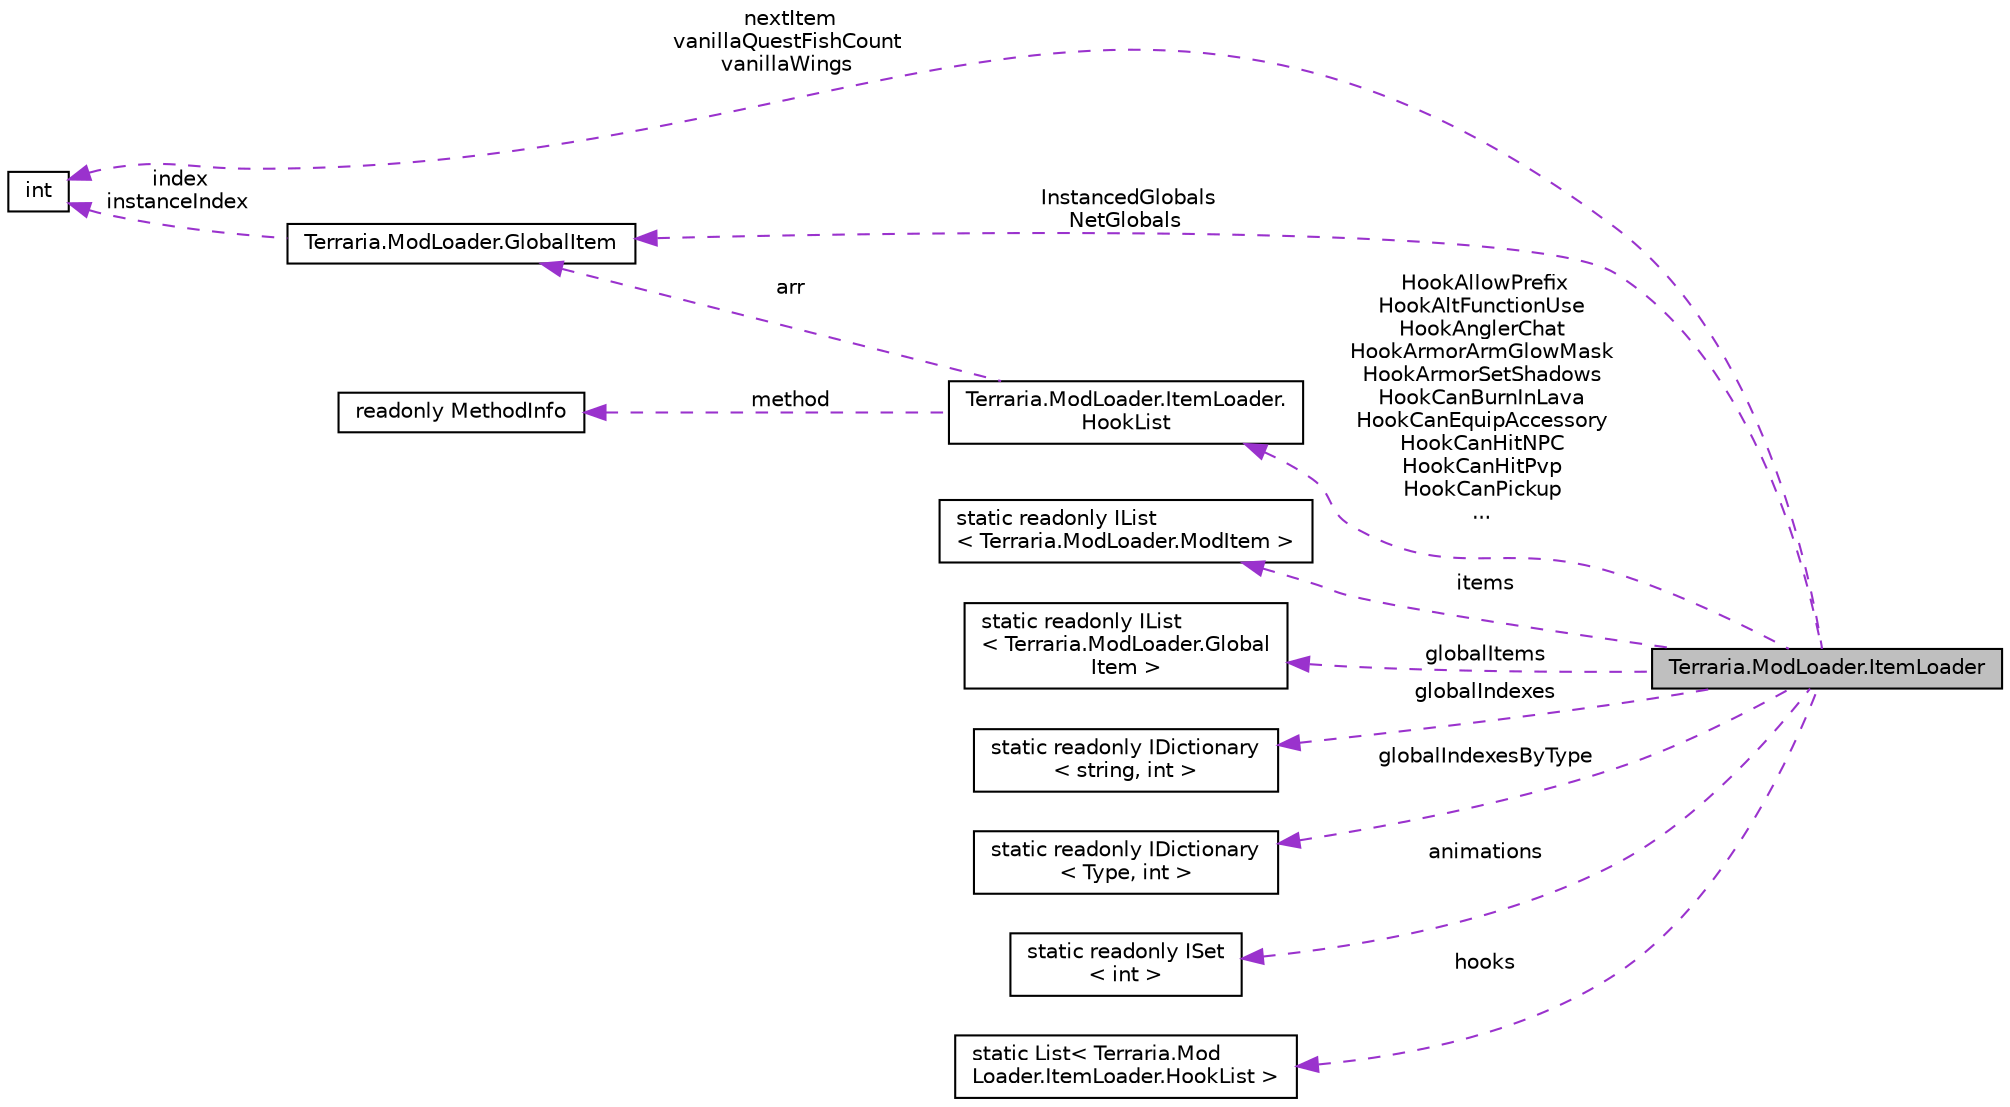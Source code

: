 digraph "Terraria.ModLoader.ItemLoader"
{
 // LATEX_PDF_SIZE
  edge [fontname="Helvetica",fontsize="10",labelfontname="Helvetica",labelfontsize="10"];
  node [fontname="Helvetica",fontsize="10",shape=record];
  rankdir="LR";
  Node1 [label="Terraria.ModLoader.ItemLoader",height=0.2,width=0.4,color="black", fillcolor="grey75", style="filled", fontcolor="black",tooltip="This serves as the central class from which item-related functions are carried out...."];
  Node2 -> Node1 [dir="back",color="darkorchid3",fontsize="10",style="dashed",label=" nextItem\nvanillaQuestFishCount\nvanillaWings" ,fontname="Helvetica"];
  Node2 [label="int",height=0.2,width=0.4,color="black", fillcolor="white", style="filled",tooltip=" "];
  Node3 -> Node1 [dir="back",color="darkorchid3",fontsize="10",style="dashed",label=" items" ,fontname="Helvetica"];
  Node3 [label="static readonly IList\l\< Terraria.ModLoader.ModItem \>",height=0.2,width=0.4,color="black", fillcolor="white", style="filled",tooltip=" "];
  Node4 -> Node1 [dir="back",color="darkorchid3",fontsize="10",style="dashed",label=" globalItems" ,fontname="Helvetica"];
  Node4 [label="static readonly IList\l\< Terraria.ModLoader.Global\lItem \>",height=0.2,width=0.4,color="black", fillcolor="white", style="filled",tooltip=" "];
  Node5 -> Node1 [dir="back",color="darkorchid3",fontsize="10",style="dashed",label=" InstancedGlobals\nNetGlobals" ,fontname="Helvetica"];
  Node5 [label="Terraria.ModLoader.GlobalItem",height=0.2,width=0.4,color="black", fillcolor="white", style="filled",URL="$class_terraria_1_1_mod_loader_1_1_global_item.html",tooltip="This class allows you to modify and use hooks for all items, including vanilla items...."];
  Node2 -> Node5 [dir="back",color="darkorchid3",fontsize="10",style="dashed",label=" index\ninstanceIndex" ,fontname="Helvetica"];
  Node6 -> Node1 [dir="back",color="darkorchid3",fontsize="10",style="dashed",label=" globalIndexes" ,fontname="Helvetica"];
  Node6 [label="static readonly IDictionary\l\< string, int \>",height=0.2,width=0.4,color="black", fillcolor="white", style="filled",tooltip=" "];
  Node7 -> Node1 [dir="back",color="darkorchid3",fontsize="10",style="dashed",label=" globalIndexesByType" ,fontname="Helvetica"];
  Node7 [label="static readonly IDictionary\l\< Type, int \>",height=0.2,width=0.4,color="black", fillcolor="white", style="filled",tooltip=" "];
  Node8 -> Node1 [dir="back",color="darkorchid3",fontsize="10",style="dashed",label=" animations" ,fontname="Helvetica"];
  Node8 [label="static readonly ISet\l\< int \>",height=0.2,width=0.4,color="black", fillcolor="white", style="filled",tooltip=" "];
  Node9 -> Node1 [dir="back",color="darkorchid3",fontsize="10",style="dashed",label=" hooks" ,fontname="Helvetica"];
  Node9 [label="static List\< Terraria.Mod\lLoader.ItemLoader.HookList \>",height=0.2,width=0.4,color="black", fillcolor="white", style="filled",tooltip=" "];
  Node10 -> Node1 [dir="back",color="darkorchid3",fontsize="10",style="dashed",label=" HookAllowPrefix\nHookAltFunctionUse\nHookAnglerChat\nHookArmorArmGlowMask\nHookArmorSetShadows\nHookCanBurnInLava\nHookCanEquipAccessory\nHookCanHitNPC\nHookCanHitPvp\nHookCanPickup\n..." ,fontname="Helvetica"];
  Node10 [label="Terraria.ModLoader.ItemLoader.\lHookList",height=0.2,width=0.4,color="black", fillcolor="white", style="filled",URL="$class_terraria_1_1_mod_loader_1_1_item_loader_1_1_hook_list.html",tooltip=" "];
  Node5 -> Node10 [dir="back",color="darkorchid3",fontsize="10",style="dashed",label=" arr" ,fontname="Helvetica"];
  Node11 -> Node10 [dir="back",color="darkorchid3",fontsize="10",style="dashed",label=" method" ,fontname="Helvetica"];
  Node11 [label="readonly MethodInfo",height=0.2,width=0.4,color="black", fillcolor="white", style="filled",tooltip=" "];
}
